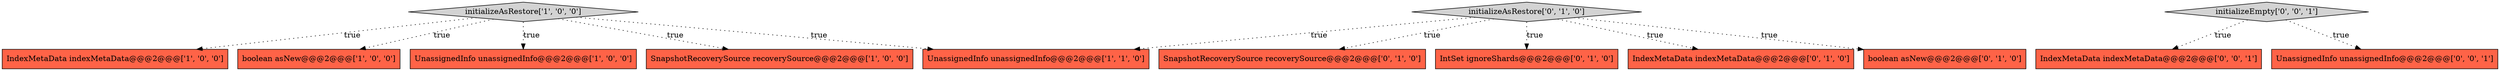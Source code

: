 digraph {
6 [style = filled, label = "SnapshotRecoverySource recoverySource@@@2@@@['0', '1', '0']", fillcolor = tomato, shape = box image = "AAA0AAABBB2BBB"];
2 [style = filled, label = "UnassignedInfo unassignedInfo@@@2@@@['1', '0', '0']", fillcolor = tomato, shape = box image = "AAA0AAABBB1BBB"];
4 [style = filled, label = "SnapshotRecoverySource recoverySource@@@2@@@['1', '0', '0']", fillcolor = tomato, shape = box image = "AAA0AAABBB1BBB"];
7 [style = filled, label = "initializeAsRestore['0', '1', '0']", fillcolor = lightgray, shape = diamond image = "AAA0AAABBB2BBB"];
13 [style = filled, label = "IndexMetaData indexMetaData@@@2@@@['0', '0', '1']", fillcolor = tomato, shape = box image = "AAA0AAABBB3BBB"];
5 [style = filled, label = "UnassignedInfo unassignedInfo@@@2@@@['1', '1', '0']", fillcolor = tomato, shape = box image = "AAA0AAABBB1BBB"];
0 [style = filled, label = "initializeAsRestore['1', '0', '0']", fillcolor = lightgray, shape = diamond image = "AAA0AAABBB1BBB"];
3 [style = filled, label = "IndexMetaData indexMetaData@@@2@@@['1', '0', '0']", fillcolor = tomato, shape = box image = "AAA0AAABBB1BBB"];
8 [style = filled, label = "IntSet ignoreShards@@@2@@@['0', '1', '0']", fillcolor = tomato, shape = box image = "AAA0AAABBB2BBB"];
9 [style = filled, label = "IndexMetaData indexMetaData@@@2@@@['0', '1', '0']", fillcolor = tomato, shape = box image = "AAA0AAABBB2BBB"];
12 [style = filled, label = "UnassignedInfo unassignedInfo@@@2@@@['0', '0', '1']", fillcolor = tomato, shape = box image = "AAA0AAABBB3BBB"];
11 [style = filled, label = "initializeEmpty['0', '0', '1']", fillcolor = lightgray, shape = diamond image = "AAA0AAABBB3BBB"];
10 [style = filled, label = "boolean asNew@@@2@@@['0', '1', '0']", fillcolor = tomato, shape = box image = "AAA0AAABBB2BBB"];
1 [style = filled, label = "boolean asNew@@@2@@@['1', '0', '0']", fillcolor = tomato, shape = box image = "AAA0AAABBB1BBB"];
0->2 [style = dotted, label="true"];
7->10 [style = dotted, label="true"];
0->3 [style = dotted, label="true"];
0->4 [style = dotted, label="true"];
0->1 [style = dotted, label="true"];
11->13 [style = dotted, label="true"];
11->12 [style = dotted, label="true"];
7->9 [style = dotted, label="true"];
7->5 [style = dotted, label="true"];
0->5 [style = dotted, label="true"];
7->8 [style = dotted, label="true"];
7->6 [style = dotted, label="true"];
}
